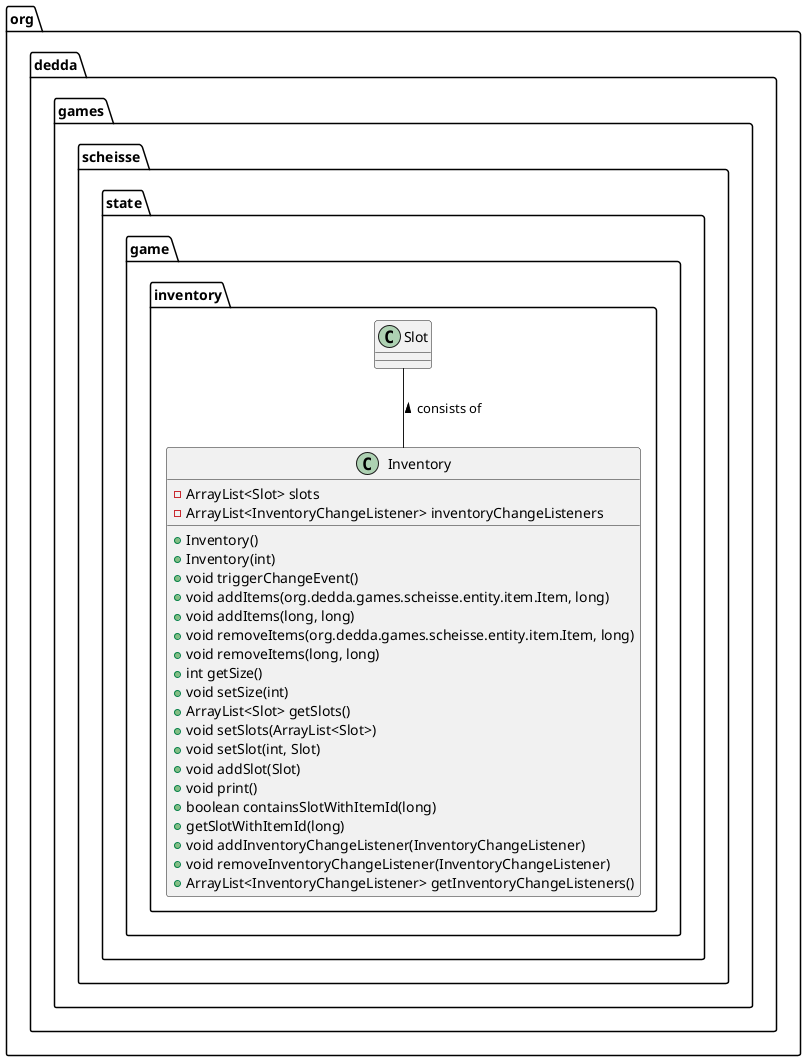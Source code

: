 @startuml
class org.dedda.games.scheisse.state.game.inventory.Slot

class org.dedda.games.scheisse.state.game.inventory.Inventory{
    - ArrayList<Slot> slots
    - ArrayList<InventoryChangeListener> inventoryChangeListeners
    + Inventory()
    + Inventory(int)
    + void triggerChangeEvent()
    + void addItems(org.dedda.games.scheisse.entity.item.Item, long)
    + void addItems(long, long)
    + void removeItems(org.dedda.games.scheisse.entity.item.Item, long)
    + void removeItems(long, long)
    + int getSize()
    + void setSize(int)
    + ArrayList<Slot> getSlots()
    + void setSlots(ArrayList<Slot>)
    + void setSlot(int, Slot)
    + void addSlot(Slot)
    + void print()
    + boolean containsSlotWithItemId(long)
    + getSlotWithItemId(long)
    + void addInventoryChangeListener(InventoryChangeListener)
    + void removeInventoryChangeListener(InventoryChangeListener)
    + ArrayList<InventoryChangeListener> getInventoryChangeListeners()
}

org.dedda.games.scheisse.state.game.inventory.Slot -- org.dedda.games.scheisse.state.game.inventory.Inventory : < consists of
@enduml